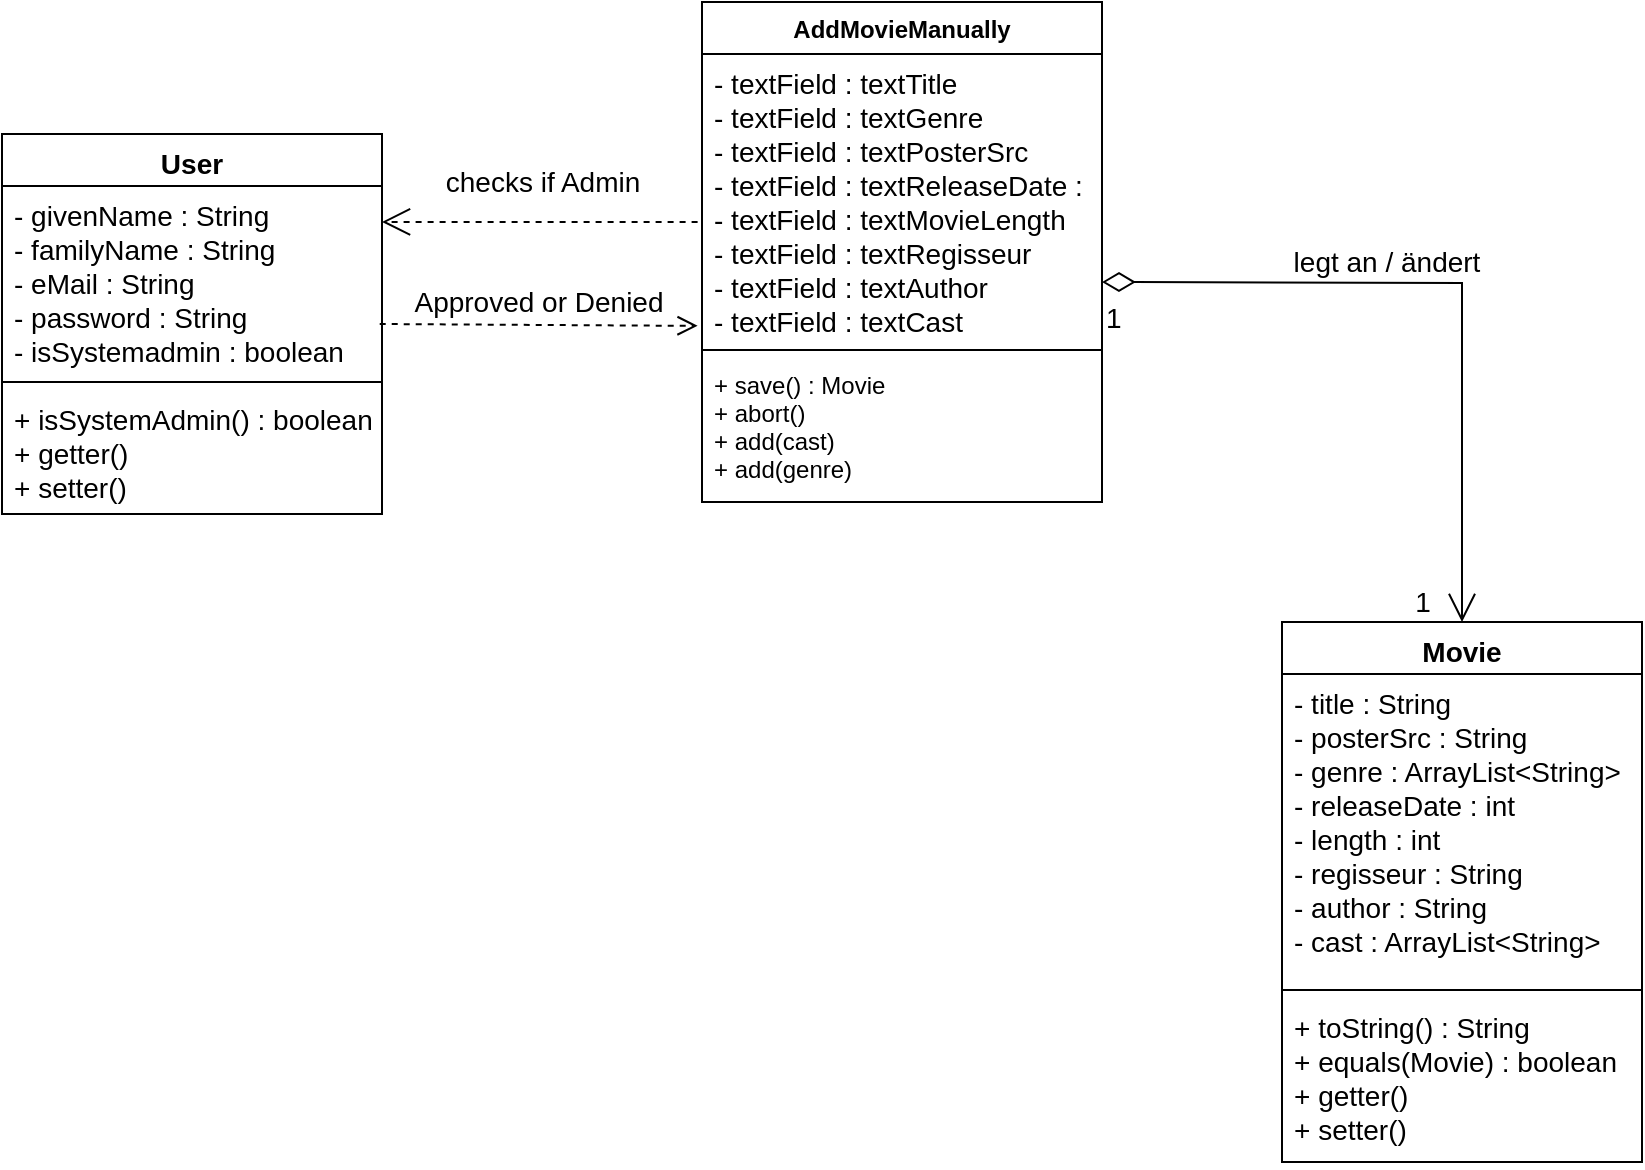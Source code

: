 <mxfile version="17.4.6" type="device"><diagram id="hnOvhdn4RAAlUsQbI7Sv" name="Page-1"><mxGraphModel dx="1422" dy="752" grid="1" gridSize="10" guides="1" tooltips="1" connect="1" arrows="1" fold="1" page="1" pageScale="1" pageWidth="1200" pageHeight="1920" math="0" shadow="0"><root><mxCell id="0"/><mxCell id="1" parent="0"/><mxCell id="KevBFgArK-WIYRAsdF_v-9" value="AddMovieManually" style="swimlane;fontStyle=1;align=center;verticalAlign=top;childLayout=stackLayout;horizontal=1;startSize=26;horizontalStack=0;resizeParent=1;resizeParentMax=0;resizeLast=0;collapsible=1;marginBottom=0;" vertex="1" parent="1"><mxGeometry x="440" y="90" width="200" height="250" as="geometry"/></mxCell><mxCell id="KevBFgArK-WIYRAsdF_v-10" value="- textField : textTitle &#xA;- textField : textGenre&#xA;- textField : textPosterSrc&#xA;- textField : textReleaseDate : &#xA;- textField : textMovieLength&#xA;- textField : textRegisseur&#xA;- textField : textAuthor&#xA;- textField : textCast" style="text;strokeColor=none;fillColor=none;align=left;verticalAlign=top;spacingLeft=4;spacingRight=4;overflow=hidden;rotatable=0;points=[[0,0.5],[1,0.5]];portConstraint=eastwest;fontSize=14;" vertex="1" parent="KevBFgArK-WIYRAsdF_v-9"><mxGeometry y="26" width="200" height="144" as="geometry"/></mxCell><mxCell id="KevBFgArK-WIYRAsdF_v-11" value="" style="line;strokeWidth=1;fillColor=none;align=left;verticalAlign=middle;spacingTop=-1;spacingLeft=3;spacingRight=3;rotatable=0;labelPosition=right;points=[];portConstraint=eastwest;" vertex="1" parent="KevBFgArK-WIYRAsdF_v-9"><mxGeometry y="170" width="200" height="8" as="geometry"/></mxCell><mxCell id="KevBFgArK-WIYRAsdF_v-12" value="+ save() : Movie&#xA;+ abort() &#xA;+ add(cast)&#xA;+ add(genre)&#xA;&#xA;&#xA;&#xA;" style="text;strokeColor=none;fillColor=none;align=left;verticalAlign=top;spacingLeft=4;spacingRight=4;overflow=hidden;rotatable=0;points=[[0,0.5],[1,0.5]];portConstraint=eastwest;" vertex="1" parent="KevBFgArK-WIYRAsdF_v-9"><mxGeometry y="178" width="200" height="72" as="geometry"/></mxCell><mxCell id="KevBFgArK-WIYRAsdF_v-13" value="Movie" style="swimlane;fontStyle=1;align=center;verticalAlign=top;childLayout=stackLayout;horizontal=1;startSize=26;horizontalStack=0;resizeParent=1;resizeParentMax=0;resizeLast=0;collapsible=1;marginBottom=0;fontSize=14;" vertex="1" parent="1"><mxGeometry x="730" y="400" width="180" height="270" as="geometry"/></mxCell><mxCell id="KevBFgArK-WIYRAsdF_v-14" value="- title : String&#xA;- posterSrc : String&#xA;- genre : ArrayList&lt;String&gt;&#xA;- releaseDate : int&#xA;- length : int&#xA;- regisseur : String&#xA;- author : String&#xA;- cast : ArrayList&lt;String&gt; &#xA;" style="text;strokeColor=none;fillColor=none;align=left;verticalAlign=top;spacingLeft=4;spacingRight=4;overflow=hidden;rotatable=0;points=[[0,0.5],[1,0.5]];portConstraint=eastwest;fontSize=14;" vertex="1" parent="KevBFgArK-WIYRAsdF_v-13"><mxGeometry y="26" width="180" height="154" as="geometry"/></mxCell><mxCell id="KevBFgArK-WIYRAsdF_v-15" value="" style="line;strokeWidth=1;fillColor=none;align=left;verticalAlign=middle;spacingTop=-1;spacingLeft=3;spacingRight=3;rotatable=0;labelPosition=right;points=[];portConstraint=eastwest;fontSize=14;" vertex="1" parent="KevBFgArK-WIYRAsdF_v-13"><mxGeometry y="180" width="180" height="8" as="geometry"/></mxCell><mxCell id="KevBFgArK-WIYRAsdF_v-16" value="+ toString() : String&#xA;+ equals(Movie) : boolean&#xA;+ getter()&#xA;+ setter()&#xA;" style="text;strokeColor=none;fillColor=none;align=left;verticalAlign=top;spacingLeft=4;spacingRight=4;overflow=hidden;rotatable=0;points=[[0,0.5],[1,0.5]];portConstraint=eastwest;fontSize=14;" vertex="1" parent="KevBFgArK-WIYRAsdF_v-13"><mxGeometry y="188" width="180" height="82" as="geometry"/></mxCell><mxCell id="KevBFgArK-WIYRAsdF_v-17" value="&lt;div&gt;legt an / ändert&lt;/div&gt;" style="endArrow=open;html=1;endSize=12;startArrow=diamondThin;startSize=14;startFill=0;edgeStyle=orthogonalEdgeStyle;rounded=0;fontSize=14;entryX=0.5;entryY=0;entryDx=0;entryDy=0;" edge="1" parent="1" target="KevBFgArK-WIYRAsdF_v-13"><mxGeometry x="-0.189" y="10" relative="1" as="geometry"><mxPoint x="640" y="230" as="sourcePoint"/><mxPoint x="780" y="230" as="targetPoint"/><mxPoint as="offset"/></mxGeometry></mxCell><mxCell id="KevBFgArK-WIYRAsdF_v-18" value="1" style="edgeLabel;resizable=0;html=1;align=left;verticalAlign=top;fontSize=14;" connectable="0" vertex="1" parent="KevBFgArK-WIYRAsdF_v-17"><mxGeometry x="-1" relative="1" as="geometry"><mxPoint y="3" as="offset"/></mxGeometry></mxCell><mxCell id="KevBFgArK-WIYRAsdF_v-20" value="User" style="swimlane;fontStyle=1;align=center;verticalAlign=top;childLayout=stackLayout;horizontal=1;startSize=26;horizontalStack=0;resizeParent=1;resizeParentMax=0;resizeLast=0;collapsible=1;marginBottom=0;fontSize=14;" vertex="1" parent="1"><mxGeometry x="90" y="156" width="190" height="190" as="geometry"/></mxCell><mxCell id="KevBFgArK-WIYRAsdF_v-21" value="- givenName : String&#xA;- familyName : String&#xA;- eMail : String&#xA;- password : String&#xA;- isSystemadmin : boolean&#xA;" style="text;strokeColor=none;fillColor=none;align=left;verticalAlign=top;spacingLeft=4;spacingRight=4;overflow=hidden;rotatable=0;points=[[0,0.5],[1,0.5]];portConstraint=eastwest;fontSize=14;" vertex="1" parent="KevBFgArK-WIYRAsdF_v-20"><mxGeometry y="26" width="190" height="94" as="geometry"/></mxCell><mxCell id="KevBFgArK-WIYRAsdF_v-22" value="" style="line;strokeWidth=1;fillColor=none;align=left;verticalAlign=middle;spacingTop=-1;spacingLeft=3;spacingRight=3;rotatable=0;labelPosition=right;points=[];portConstraint=eastwest;fontSize=14;" vertex="1" parent="KevBFgArK-WIYRAsdF_v-20"><mxGeometry y="120" width="190" height="8" as="geometry"/></mxCell><mxCell id="KevBFgArK-WIYRAsdF_v-23" value="+ isSystemAdmin() : boolean&#xA;+ getter()&#xA;+ setter()&#xA;" style="text;strokeColor=none;fillColor=none;align=left;verticalAlign=top;spacingLeft=4;spacingRight=4;overflow=hidden;rotatable=0;points=[[0,0.5],[1,0.5]];portConstraint=eastwest;fontSize=14;" vertex="1" parent="KevBFgArK-WIYRAsdF_v-20"><mxGeometry y="128" width="190" height="62" as="geometry"/></mxCell><mxCell id="KevBFgArK-WIYRAsdF_v-24" value="checks if Admin" style="endArrow=open;endSize=12;dashed=1;html=1;rounded=0;fontSize=14;exitX=-0.011;exitY=0.583;exitDx=0;exitDy=0;exitPerimeter=0;entryX=1;entryY=0.191;entryDx=0;entryDy=0;entryPerimeter=0;" edge="1" parent="1" source="KevBFgArK-WIYRAsdF_v-10" target="KevBFgArK-WIYRAsdF_v-21"><mxGeometry x="-0.014" y="-20" width="160" relative="1" as="geometry"><mxPoint x="520" y="380" as="sourcePoint"/><mxPoint x="680" y="380" as="targetPoint"/><mxPoint as="offset"/></mxGeometry></mxCell><mxCell id="KevBFgArK-WIYRAsdF_v-25" value="Approved or Denied" style="html=1;verticalAlign=bottom;endArrow=open;dashed=1;endSize=8;rounded=0;fontSize=14;exitX=0.994;exitY=0.734;exitDx=0;exitDy=0;exitPerimeter=0;entryX=-0.011;entryY=0.944;entryDx=0;entryDy=0;entryPerimeter=0;" edge="1" parent="1" source="KevBFgArK-WIYRAsdF_v-21" target="KevBFgArK-WIYRAsdF_v-10"><mxGeometry relative="1" as="geometry"><mxPoint x="640" y="380" as="sourcePoint"/><mxPoint x="430" y="250" as="targetPoint"/></mxGeometry></mxCell><mxCell id="KevBFgArK-WIYRAsdF_v-29" value="1" style="text;html=1;align=center;verticalAlign=middle;resizable=0;points=[];autosize=1;strokeColor=none;fillColor=none;fontSize=14;" vertex="1" parent="1"><mxGeometry x="790" y="380" width="20" height="20" as="geometry"/></mxCell></root></mxGraphModel></diagram></mxfile>